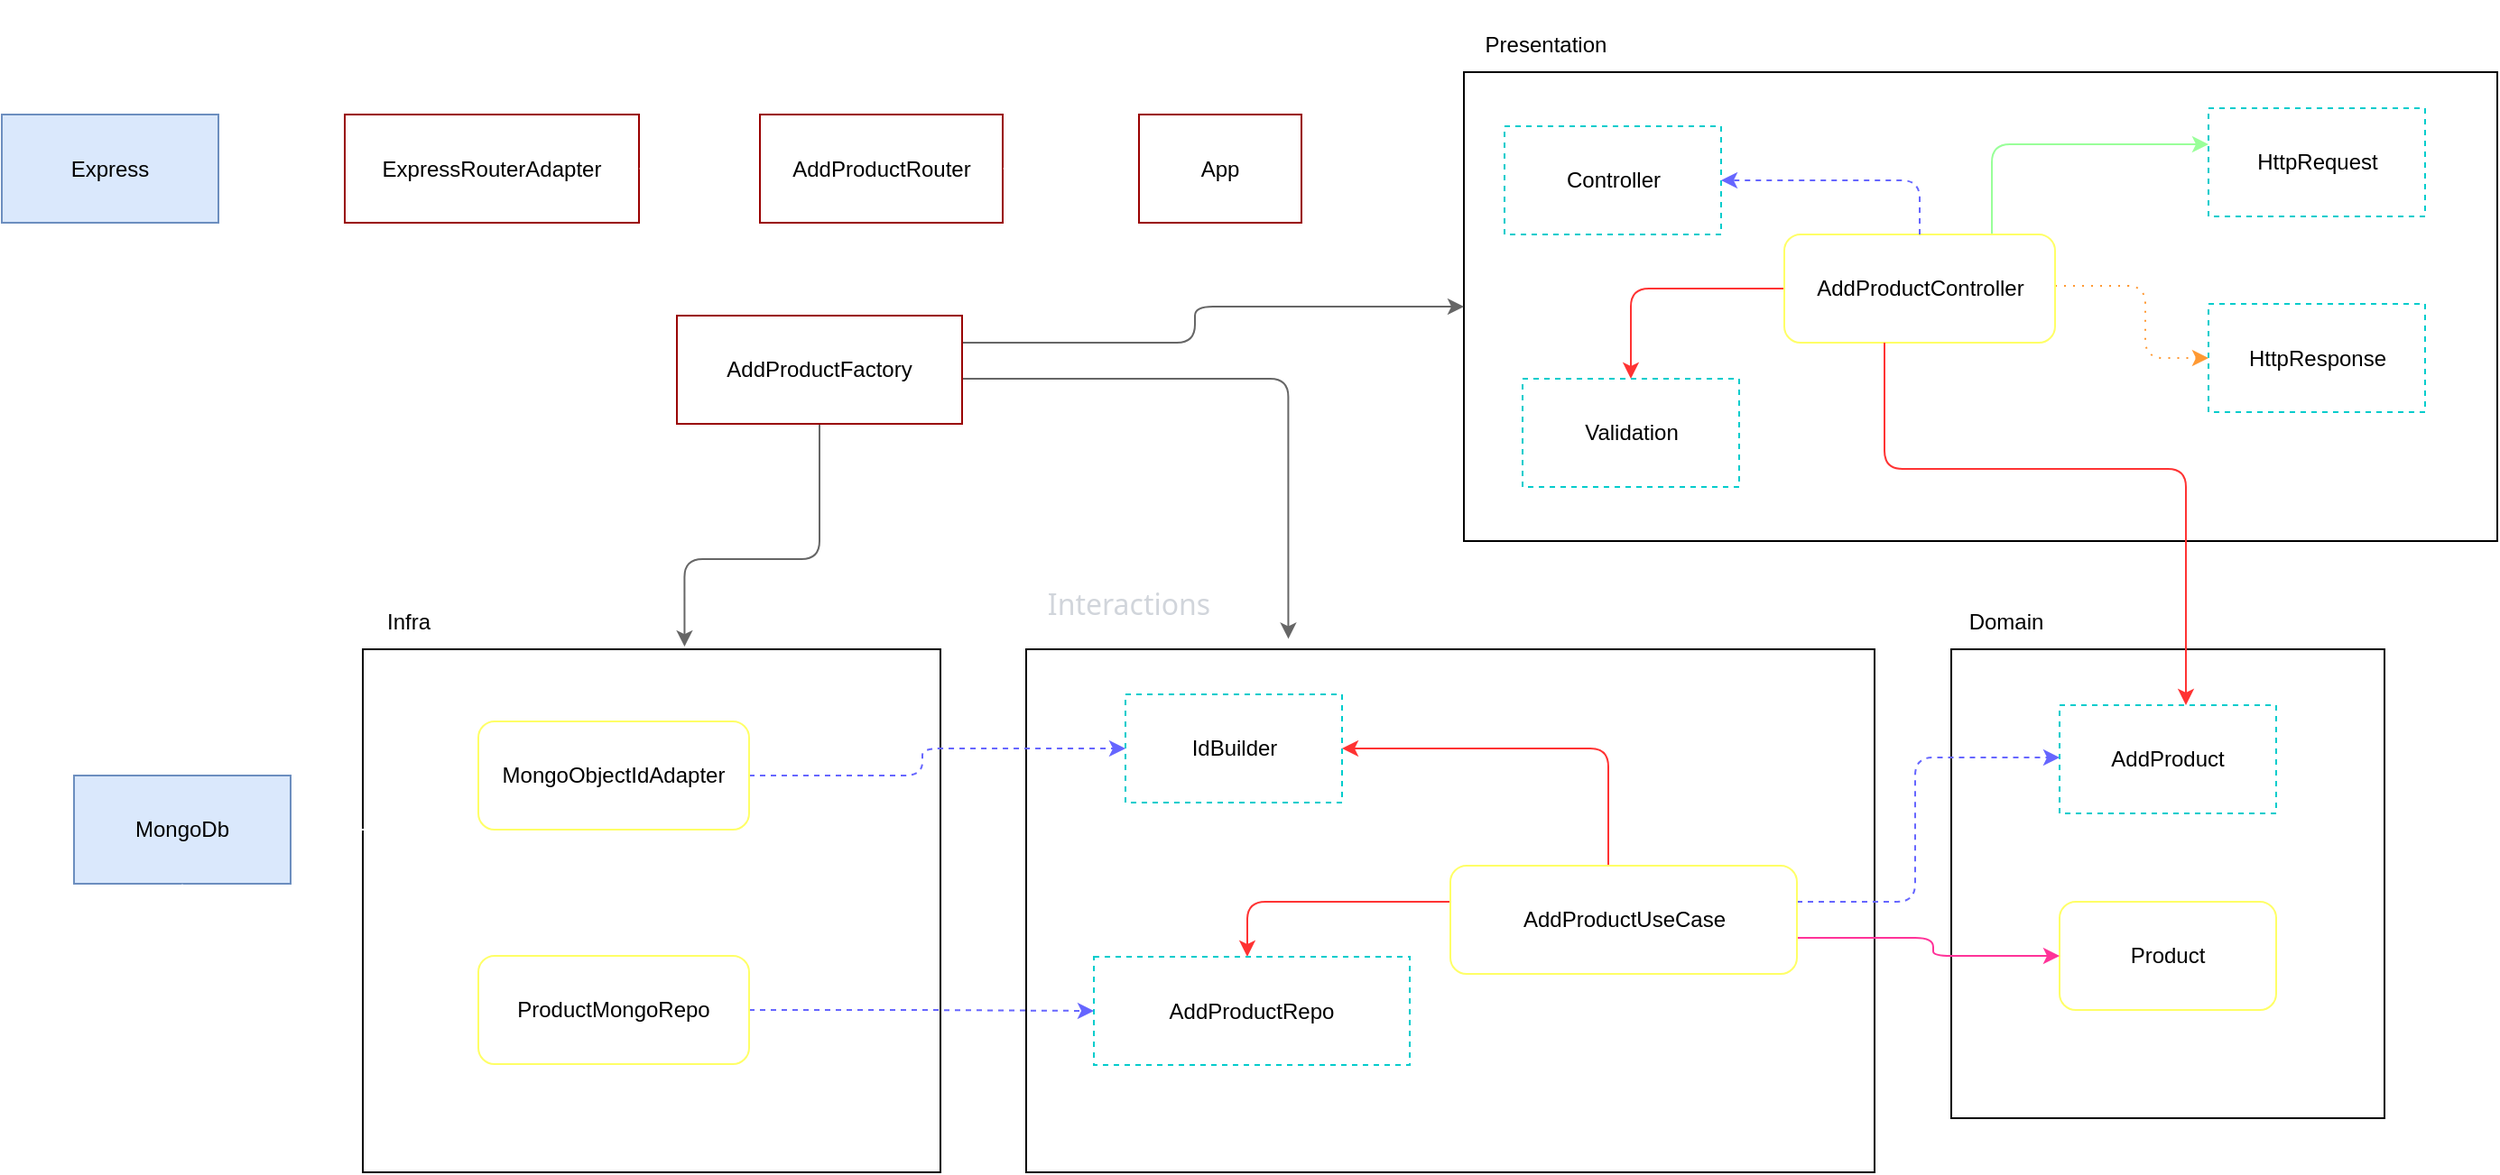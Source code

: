 <mxfile>
    <diagram id="xDp2Eld9PNpcYioR4NYF" name="Página-1">
        <mxGraphModel dx="1262" dy="650" grid="1" gridSize="10" guides="1" tooltips="1" connect="1" arrows="1" fold="1" page="1" pageScale="1" pageWidth="827" pageHeight="1169" math="0" shadow="0">
            <root>
                <mxCell id="0"/>
                <mxCell id="1" parent="0"/>
                <mxCell id="3" value="" style="rounded=0;whiteSpace=wrap;html=1;" vertex="1" parent="1">
                    <mxGeometry x="860" y="260" width="572.5" height="260" as="geometry"/>
                </mxCell>
                <mxCell id="4" style="edgeStyle=orthogonalEdgeStyle;html=1;strokeColor=#99ff99;" edge="1" parent="1" source="7" target="11">
                    <mxGeometry relative="1" as="geometry">
                        <Array as="points">
                            <mxPoint x="1152.5" y="300"/>
                        </Array>
                    </mxGeometry>
                </mxCell>
                <mxCell id="5" style="edgeStyle=orthogonalEdgeStyle;html=1;strokeColor=#ff9933;dashed=1;dashPattern=1 4;" edge="1" parent="1" source="7" target="12">
                    <mxGeometry relative="1" as="geometry">
                        <Array as="points">
                            <mxPoint x="1237.5" y="378.5"/>
                            <mxPoint x="1237.5" y="418.5"/>
                        </Array>
                    </mxGeometry>
                </mxCell>
                <mxCell id="6" style="edgeStyle=orthogonalEdgeStyle;html=1;entryX=0.5;entryY=0;entryDx=0;entryDy=0;strokeColor=#ff3333;" edge="1" parent="1" source="7" target="13">
                    <mxGeometry relative="1" as="geometry"/>
                </mxCell>
                <mxCell id="7" value="AddProductController" style="rounded=1;whiteSpace=wrap;html=1;strokeColor=#FFFF66;" vertex="1" parent="1">
                    <mxGeometry x="1037.5" y="350" width="150" height="60" as="geometry"/>
                </mxCell>
                <mxCell id="8" value="Presentation" style="text;html=1;strokeColor=none;fillColor=none;align=center;verticalAlign=middle;whiteSpace=wrap;rounded=0;" vertex="1" parent="1">
                    <mxGeometry x="860" y="230" width="90.5" height="30" as="geometry"/>
                </mxCell>
                <mxCell id="9" value="Controller" style="rounded=0;whiteSpace=wrap;html=1;strokeColor=#00CCCC;dashed=1;" vertex="1" parent="1">
                    <mxGeometry x="882.5" y="290" width="120" height="60" as="geometry"/>
                </mxCell>
                <mxCell id="10" value="" style="endArrow=classic;html=1;fillColor=#a20025;strokeColor=#6666FF;dashed=1;exitX=0.5;exitY=0;exitDx=0;exitDy=0;entryX=1;entryY=0.5;entryDx=0;entryDy=0;" edge="1" parent="1" source="7" target="9">
                    <mxGeometry width="50" height="50" relative="1" as="geometry">
                        <mxPoint x="1142.5" y="290" as="sourcePoint"/>
                        <mxPoint x="1262.5" y="290" as="targetPoint"/>
                        <Array as="points">
                            <mxPoint x="1112.5" y="320"/>
                        </Array>
                    </mxGeometry>
                </mxCell>
                <mxCell id="11" value="HttpRequest" style="rounded=0;whiteSpace=wrap;html=1;strokeColor=#00CCCC;dashed=1;" vertex="1" parent="1">
                    <mxGeometry x="1272.5" y="280" width="120" height="60" as="geometry"/>
                </mxCell>
                <mxCell id="12" value="HttpResponse" style="rounded=0;whiteSpace=wrap;html=1;strokeColor=#00CCCC;dashed=1;" vertex="1" parent="1">
                    <mxGeometry x="1272.5" y="388.5" width="120" height="60" as="geometry"/>
                </mxCell>
                <mxCell id="13" value="Validation" style="rounded=0;whiteSpace=wrap;html=1;strokeColor=#00CCCC;dashed=1;" vertex="1" parent="1">
                    <mxGeometry x="892.5" y="430" width="120" height="60" as="geometry"/>
                </mxCell>
                <mxCell id="14" value="" style="rounded=0;whiteSpace=wrap;html=1;" vertex="1" parent="1">
                    <mxGeometry x="1130" y="580" width="240" height="260" as="geometry"/>
                </mxCell>
                <mxCell id="15" value="Domain" style="text;html=1;align=center;verticalAlign=middle;resizable=0;points=[];autosize=1;strokeColor=none;fillColor=none;" vertex="1" parent="1">
                    <mxGeometry x="1130" y="550" width="60" height="30" as="geometry"/>
                </mxCell>
                <mxCell id="16" value="AddProduct" style="rounded=0;whiteSpace=wrap;html=1;strokeColor=#00CCCC;dashed=1;" vertex="1" parent="1">
                    <mxGeometry x="1190" y="611" width="120" height="60" as="geometry"/>
                </mxCell>
                <mxCell id="17" value="Product" style="rounded=1;whiteSpace=wrap;html=1;strokeColor=#FFFF66;" vertex="1" parent="1">
                    <mxGeometry x="1190" y="720" width="120" height="60" as="geometry"/>
                </mxCell>
                <mxCell id="19" style="edgeStyle=orthogonalEdgeStyle;html=1;strokeColor=#FF3333;" edge="1" parent="1" source="7" target="16">
                    <mxGeometry relative="1" as="geometry">
                        <Array as="points">
                            <mxPoint x="1093" y="480"/>
                            <mxPoint x="1260" y="480"/>
                        </Array>
                    </mxGeometry>
                </mxCell>
                <mxCell id="21" value="" style="rounded=0;whiteSpace=wrap;html=1;" vertex="1" parent="1">
                    <mxGeometry x="617.5" y="580" width="470" height="290" as="geometry"/>
                </mxCell>
                <mxCell id="23" style="edgeStyle=orthogonalEdgeStyle;html=1;strokeColor=#ff3333;" edge="1" parent="1" source="25" target="28">
                    <mxGeometry relative="1" as="geometry">
                        <Array as="points">
                            <mxPoint x="740" y="720"/>
                        </Array>
                    </mxGeometry>
                </mxCell>
                <mxCell id="30" style="edgeStyle=orthogonalEdgeStyle;html=1;strokeColor=#FF3399;entryX=0;entryY=0.5;entryDx=0;entryDy=0;" edge="1" parent="1" source="25" target="17">
                    <mxGeometry relative="1" as="geometry">
                        <Array as="points">
                            <mxPoint x="1120" y="740"/>
                            <mxPoint x="1120" y="750"/>
                        </Array>
                    </mxGeometry>
                </mxCell>
                <mxCell id="31" style="edgeStyle=orthogonalEdgeStyle;html=1;strokeColor=#6666FF;fillColor=#a20025;dashed=1;" edge="1" parent="1" source="25" target="16">
                    <mxGeometry relative="1" as="geometry">
                        <Array as="points">
                            <mxPoint x="1110" y="720"/>
                            <mxPoint x="1110" y="640"/>
                        </Array>
                    </mxGeometry>
                </mxCell>
                <mxCell id="33" style="edgeStyle=orthogonalEdgeStyle;html=1;entryX=1;entryY=0.5;entryDx=0;entryDy=0;strokeColor=#FF3333;" edge="1" parent="1" source="25" target="32">
                    <mxGeometry relative="1" as="geometry">
                        <Array as="points">
                            <mxPoint x="940" y="635"/>
                        </Array>
                    </mxGeometry>
                </mxCell>
                <mxCell id="25" value="AddProductUseCase" style="rounded=1;whiteSpace=wrap;html=1;strokeColor=#FFFF66;" vertex="1" parent="1">
                    <mxGeometry x="852.5" y="700" width="192" height="60" as="geometry"/>
                </mxCell>
                <mxCell id="26" value="&lt;div style=&quot;text-align: start;&quot;&gt;&lt;span style=&quot;background-color: initial; font-size: 16px;&quot;&gt;&lt;font face=&quot;Söhne, ui-sans-serif, system-ui, -apple-system, Segoe UI, Roboto, Ubuntu, Cantarell, Noto Sans, sans-serif, Helvetica Neue, Arial, Apple Color Emoji, Segoe UI Emoji, Segoe UI Symbol, Noto Color Emoji&quot; color=&quot;#d1d5db&quot;&gt;Interactions&lt;/font&gt;&lt;/span&gt;&lt;/div&gt;" style="text;html=1;strokeColor=none;fillColor=none;align=center;verticalAlign=middle;whiteSpace=wrap;rounded=0;" vertex="1" parent="1">
                    <mxGeometry x="617.5" y="540" width="112.5" height="30" as="geometry"/>
                </mxCell>
                <mxCell id="28" value="AddProductRepo" style="rounded=0;whiteSpace=wrap;html=1;strokeColor=#00CCCC;dashed=1;" vertex="1" parent="1">
                    <mxGeometry x="655" y="750.5" width="175" height="60" as="geometry"/>
                </mxCell>
                <mxCell id="32" value="IdBuilder" style="rounded=0;whiteSpace=wrap;html=1;strokeColor=#00CCCC;dashed=1;" vertex="1" parent="1">
                    <mxGeometry x="672.5" y="605" width="120" height="60" as="geometry"/>
                </mxCell>
                <mxCell id="34" value="" style="rounded=0;whiteSpace=wrap;html=1;" vertex="1" parent="1">
                    <mxGeometry x="250" y="580" width="320" height="290" as="geometry"/>
                </mxCell>
                <mxCell id="35" value="Infra" style="text;html=1;align=center;verticalAlign=middle;resizable=0;points=[];autosize=1;strokeColor=none;fillColor=none;" vertex="1" parent="1">
                    <mxGeometry x="250" y="550" width="50" height="30" as="geometry"/>
                </mxCell>
                <mxCell id="36" style="edgeStyle=orthogonalEdgeStyle;html=1;entryX=1;entryY=0.5;entryDx=0;entryDy=0;dashed=1;strokeColor=#FFFFFF;fontColor=default;fillColor=#a20025;" edge="1" parent="1" source="37" target="38">
                    <mxGeometry relative="1" as="geometry"/>
                </mxCell>
                <mxCell id="47" style="edgeStyle=orthogonalEdgeStyle;html=1;strokeColor=#6666FF;fillColor=#a20025;dashed=1;" edge="1" parent="1" source="37" target="32">
                    <mxGeometry relative="1" as="geometry">
                        <Array as="points">
                            <mxPoint x="560" y="650"/>
                            <mxPoint x="560" y="635"/>
                        </Array>
                    </mxGeometry>
                </mxCell>
                <mxCell id="37" value="MongoObjectIdAdapter" style="rounded=1;whiteSpace=wrap;html=1;strokeColor=#FFFF66;" vertex="1" parent="1">
                    <mxGeometry x="314" y="620" width="150" height="60" as="geometry"/>
                </mxCell>
                <mxCell id="38" value="&lt;font color=&quot;#000000&quot;&gt;MongoDb&lt;/font&gt;" style="rounded=0;whiteSpace=wrap;html=1;fillColor=#dae8fc;strokeColor=#6c8ebf;" vertex="1" parent="1">
                    <mxGeometry x="90" y="650" width="120" height="60" as="geometry"/>
                </mxCell>
                <mxCell id="39" style="edgeStyle=orthogonalEdgeStyle;html=1;entryX=0.5;entryY=1;entryDx=0;entryDy=0;dashed=1;strokeColor=#FFFFFF;fontColor=default;fillColor=#a20025;" edge="1" parent="1" source="40" target="38">
                    <mxGeometry relative="1" as="geometry"/>
                </mxCell>
                <mxCell id="48" style="edgeStyle=orthogonalEdgeStyle;html=1;entryX=0;entryY=0.5;entryDx=0;entryDy=0;strokeColor=#6666FF;fillColor=#a20025;dashed=1;" edge="1" parent="1" source="40" target="28">
                    <mxGeometry relative="1" as="geometry"/>
                </mxCell>
                <mxCell id="40" value="ProductMongoRepo" style="rounded=1;whiteSpace=wrap;html=1;strokeColor=#FFFF66;" vertex="1" parent="1">
                    <mxGeometry x="314" y="750" width="150" height="60" as="geometry"/>
                </mxCell>
                <mxCell id="41" style="edgeStyle=orthogonalEdgeStyle;html=1;dashed=1;strokeColor=#FFFFFF;fontColor=default;fillColor=#a20025;" edge="1" parent="1" source="42">
                    <mxGeometry relative="1" as="geometry">
                        <mxPoint x="190" y="530" as="targetPoint"/>
                    </mxGeometry>
                </mxCell>
                <mxCell id="44" style="edgeStyle=orthogonalEdgeStyle;html=1;dashed=1;strokeColor=#FFFFFF;fontColor=default;fillColor=#a20025;" edge="1" parent="1" source="45">
                    <mxGeometry relative="1" as="geometry">
                        <mxPoint x="190" y="860" as="targetPoint"/>
                    </mxGeometry>
                </mxCell>
                <mxCell id="49" value="" style="rounded=0;whiteSpace=wrap;html=1;strokeColor=#FFFFFF;fontColor=#000000;" vertex="1" parent="1">
                    <mxGeometry x="200" y="250" width="610" height="260" as="geometry"/>
                </mxCell>
                <mxCell id="50" value="&lt;font color=&quot;#ffffff&quot;&gt;Main&lt;/font&gt;" style="text;html=1;align=center;verticalAlign=middle;resizable=0;points=[];autosize=1;strokeColor=none;fillColor=none;fontColor=#000000;" vertex="1" parent="1">
                    <mxGeometry x="200" y="220" width="50" height="30" as="geometry"/>
                </mxCell>
                <mxCell id="60" style="edgeStyle=orthogonalEdgeStyle;html=1;entryX=0.557;entryY=-0.005;entryDx=0;entryDy=0;entryPerimeter=0;strokeColor=#666666;" edge="1" parent="1" source="51" target="34">
                    <mxGeometry relative="1" as="geometry">
                        <Array as="points">
                            <mxPoint x="503" y="530"/>
                            <mxPoint x="428" y="530"/>
                        </Array>
                    </mxGeometry>
                </mxCell>
                <mxCell id="61" style="edgeStyle=orthogonalEdgeStyle;html=1;strokeColor=#666666;" edge="1" parent="1" source="51" target="3">
                    <mxGeometry relative="1" as="geometry">
                        <Array as="points">
                            <mxPoint x="711" y="410"/>
                            <mxPoint x="711" y="390"/>
                        </Array>
                    </mxGeometry>
                </mxCell>
                <mxCell id="63" style="edgeStyle=orthogonalEdgeStyle;html=1;entryX=0.309;entryY=-0.02;entryDx=0;entryDy=0;entryPerimeter=0;strokeColor=#666666;" edge="1" parent="1" source="51" target="21">
                    <mxGeometry relative="1" as="geometry">
                        <Array as="points">
                            <mxPoint x="763" y="430"/>
                        </Array>
                    </mxGeometry>
                </mxCell>
                <mxCell id="51" value="AddProductFactory" style="rounded=0;whiteSpace=wrap;html=1;strokeColor=#990000;gradientColor=none;" vertex="1" parent="1">
                    <mxGeometry x="424" y="395" width="158" height="60" as="geometry"/>
                </mxCell>
                <mxCell id="52" style="edgeStyle=orthogonalEdgeStyle;html=1;strokeColor=#FFFFFF;fontColor=#FFFFFF;dashed=1;" edge="1" parent="1" source="53" target="58">
                    <mxGeometry relative="1" as="geometry"/>
                </mxCell>
                <mxCell id="53" value="ExpressRouterAdapter" style="rounded=0;whiteSpace=wrap;html=1;strokeColor=#990000;gradientColor=none;" vertex="1" parent="1">
                    <mxGeometry x="240" y="283.5" width="163" height="60" as="geometry"/>
                </mxCell>
                <mxCell id="54" style="edgeStyle=orthogonalEdgeStyle;html=1;strokeColor=#FFFFFF;fontColor=#FFFFFF;" edge="1" parent="1" source="55" target="53">
                    <mxGeometry relative="1" as="geometry"/>
                </mxCell>
                <mxCell id="55" value="AddProductRouter" style="rounded=0;whiteSpace=wrap;html=1;strokeColor=#990000;gradientColor=none;" vertex="1" parent="1">
                    <mxGeometry x="470" y="283.5" width="134.5" height="60" as="geometry"/>
                </mxCell>
                <mxCell id="56" style="edgeStyle=orthogonalEdgeStyle;html=1;entryX=1;entryY=0.5;entryDx=0;entryDy=0;strokeColor=#FFFFFF;fontColor=#FFFFFF;" edge="1" parent="1" source="57" target="55">
                    <mxGeometry relative="1" as="geometry"/>
                </mxCell>
                <mxCell id="57" value="App" style="rounded=0;whiteSpace=wrap;html=1;strokeColor=#990000;gradientColor=none;" vertex="1" parent="1">
                    <mxGeometry x="680" y="283.5" width="90" height="60" as="geometry"/>
                </mxCell>
                <mxCell id="58" value="&lt;font color=&quot;#000000&quot;&gt;Express&lt;/font&gt;" style="rounded=0;whiteSpace=wrap;html=1;fillColor=#dae8fc;strokeColor=#6c8ebf;" vertex="1" parent="1">
                    <mxGeometry x="50" y="283.5" width="120" height="60" as="geometry"/>
                </mxCell>
            </root>
        </mxGraphModel>
    </diagram>
</mxfile>